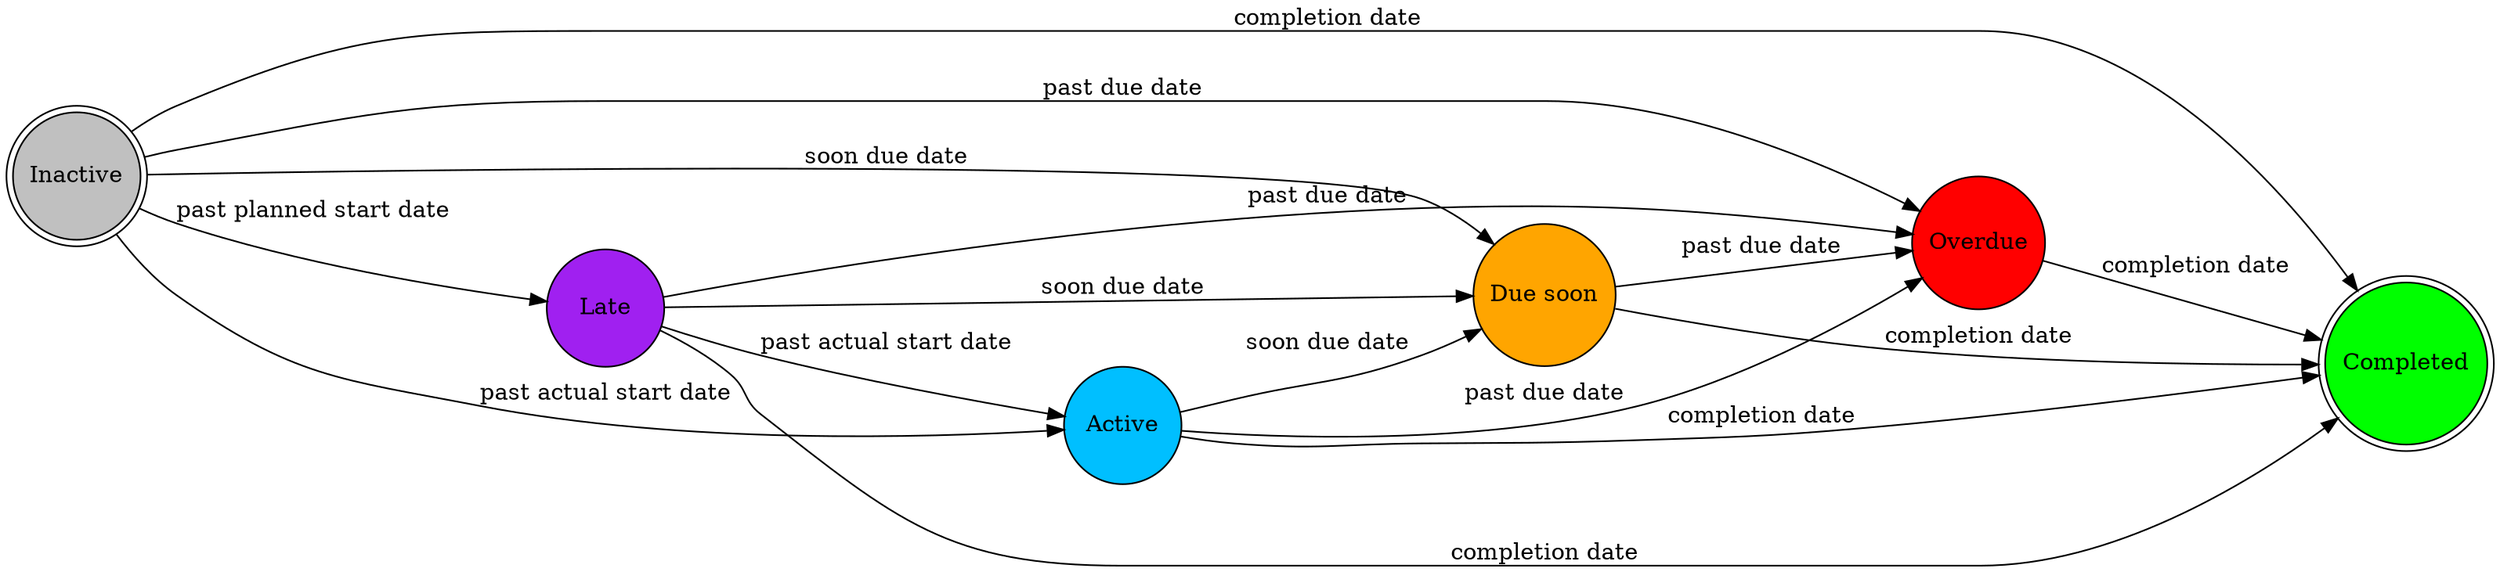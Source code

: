 digraph task_states {
    rankdir=LR;
    node [shape = circle, width = 1];
    Inactive [shape = doublecircle, style = filled, fillcolor = grey];
    Late [style = filled, fillcolor = purple];
    Active [style = filled, fillcolor = deepskyblue];
    "Due soon" [style = filled, fillcolor = orange];
    Overdue [style = filled, fillcolor = red];
    Completed [shape = doublecircle, style = filled, fillcolor = green];

    Inactive -> Late [ label = "past planned start date" ];
    Inactive -> Active [ label = "past actual start date" ];
    Inactive -> "Due soon" [ label = "soon due date" ];
    Inactive -> Overdue [ label = "past due date" ];
    Inactive -> Completed [ label = "completion date" ];
    Late -> Active [ label = "past actual start date" ];
    Late -> "Due soon" [ label = "soon due date" ];
    Late -> Overdue [ label = "past due date" ];
    Late -> Completed [ label = "completion date" ];
    Active -> "Due soon" [ label = "soon due date" ];
    Active -> Overdue [ label = "past due date" ];
    Active -> Completed [ label = "completion date" ];
    "Due soon" -> Overdue [ label = "past due date" ];
    "Due soon" -> Completed [ label = "completion date" ];
    Overdue -> Completed [ label = "completion date" ];
}
